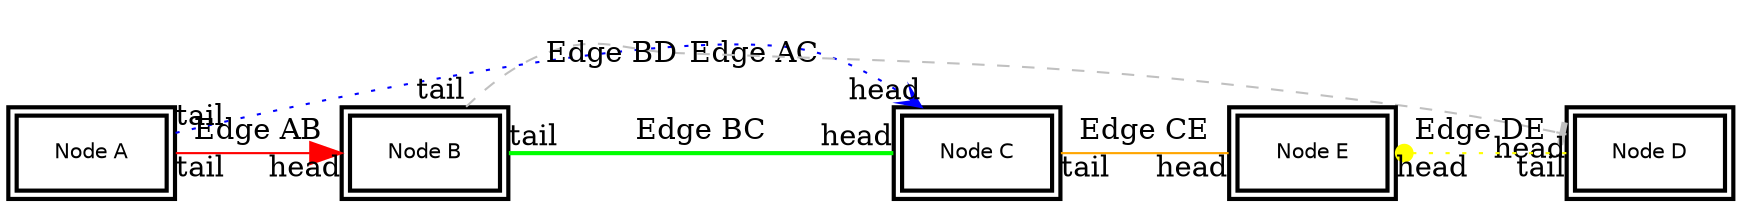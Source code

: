digraph G {
  node [shape=box, style=filled, fillcolor=lightblue, width=1, height=0.5, fontsize=10, fontname="Helvetica", fontcolor=black];
  edge [dir=none, color=gray, style=dashed, weight=1, arrowsize=1.0];

  A [label="Node A", fillcolor=white, fontcolor=black, penwidth=2.0, peripheries=2];
  B [label="Node B", fillcolor=white, fontcolor=black, penwidth=2.0, peripheries=2];
  C [label="Node C", fillcolor=white, fontcolor=black, penwidth=2.0, peripheries=2];
  D [label="Node D", fillcolor=white, fontcolor=black, penwidth=2.0, peripheries=2];
  E [label="Node E", fillcolor=white, fontcolor=black, penwidth=2.0, peripheries=2];

  A -> B [label="Edge AB", color=red, style=solid, weight=2, arrowsize=1.5, taillabel="tail", headlabel="head", constraint=false, dir=forward, arrowhead=normal, arrowtail=normal];
  A -> C [label="Edge AC", color=blue, style=dotted, weight=1.5, arrowsize=1.0, taillabel="tail", headlabel="head", minlen=2, constraint=false, dir=forward, arrowhead=vee, arrowtail=none];
  B -> C [label="Edge BC", color=green, style=bold, weight=0.5, arrowsize=0.5, taillabel="tail", headlabel="head", minlen=3, constraint=false, dir=none, arrowhead=none, arrowtail=none];
  B -> D [label="Edge BD", color=gray, style=dashed, weight=1.0, arrowsize=1.0, taillabel="tail", headlabel="head", minlen=1, constraint=false, dir=both, arrowhead=tee, arrowtail=none];
  C -> E [label="Edge CE", color=orange, style=solid, weight=2.5, arrowsize=1.5, taillabel="tail", headlabel="head", minlen=1, constraint=false, dir=back, arrowhead=box, arrowtail=none];
  D -> E [label="Edge DE", color=yellow, style=dotted, arrowsize=1.0, taillabel="tail", headlabel="head", minlen=1, constraint=false, dir=both, arrowhead=dot, arrowtail=none];
}

